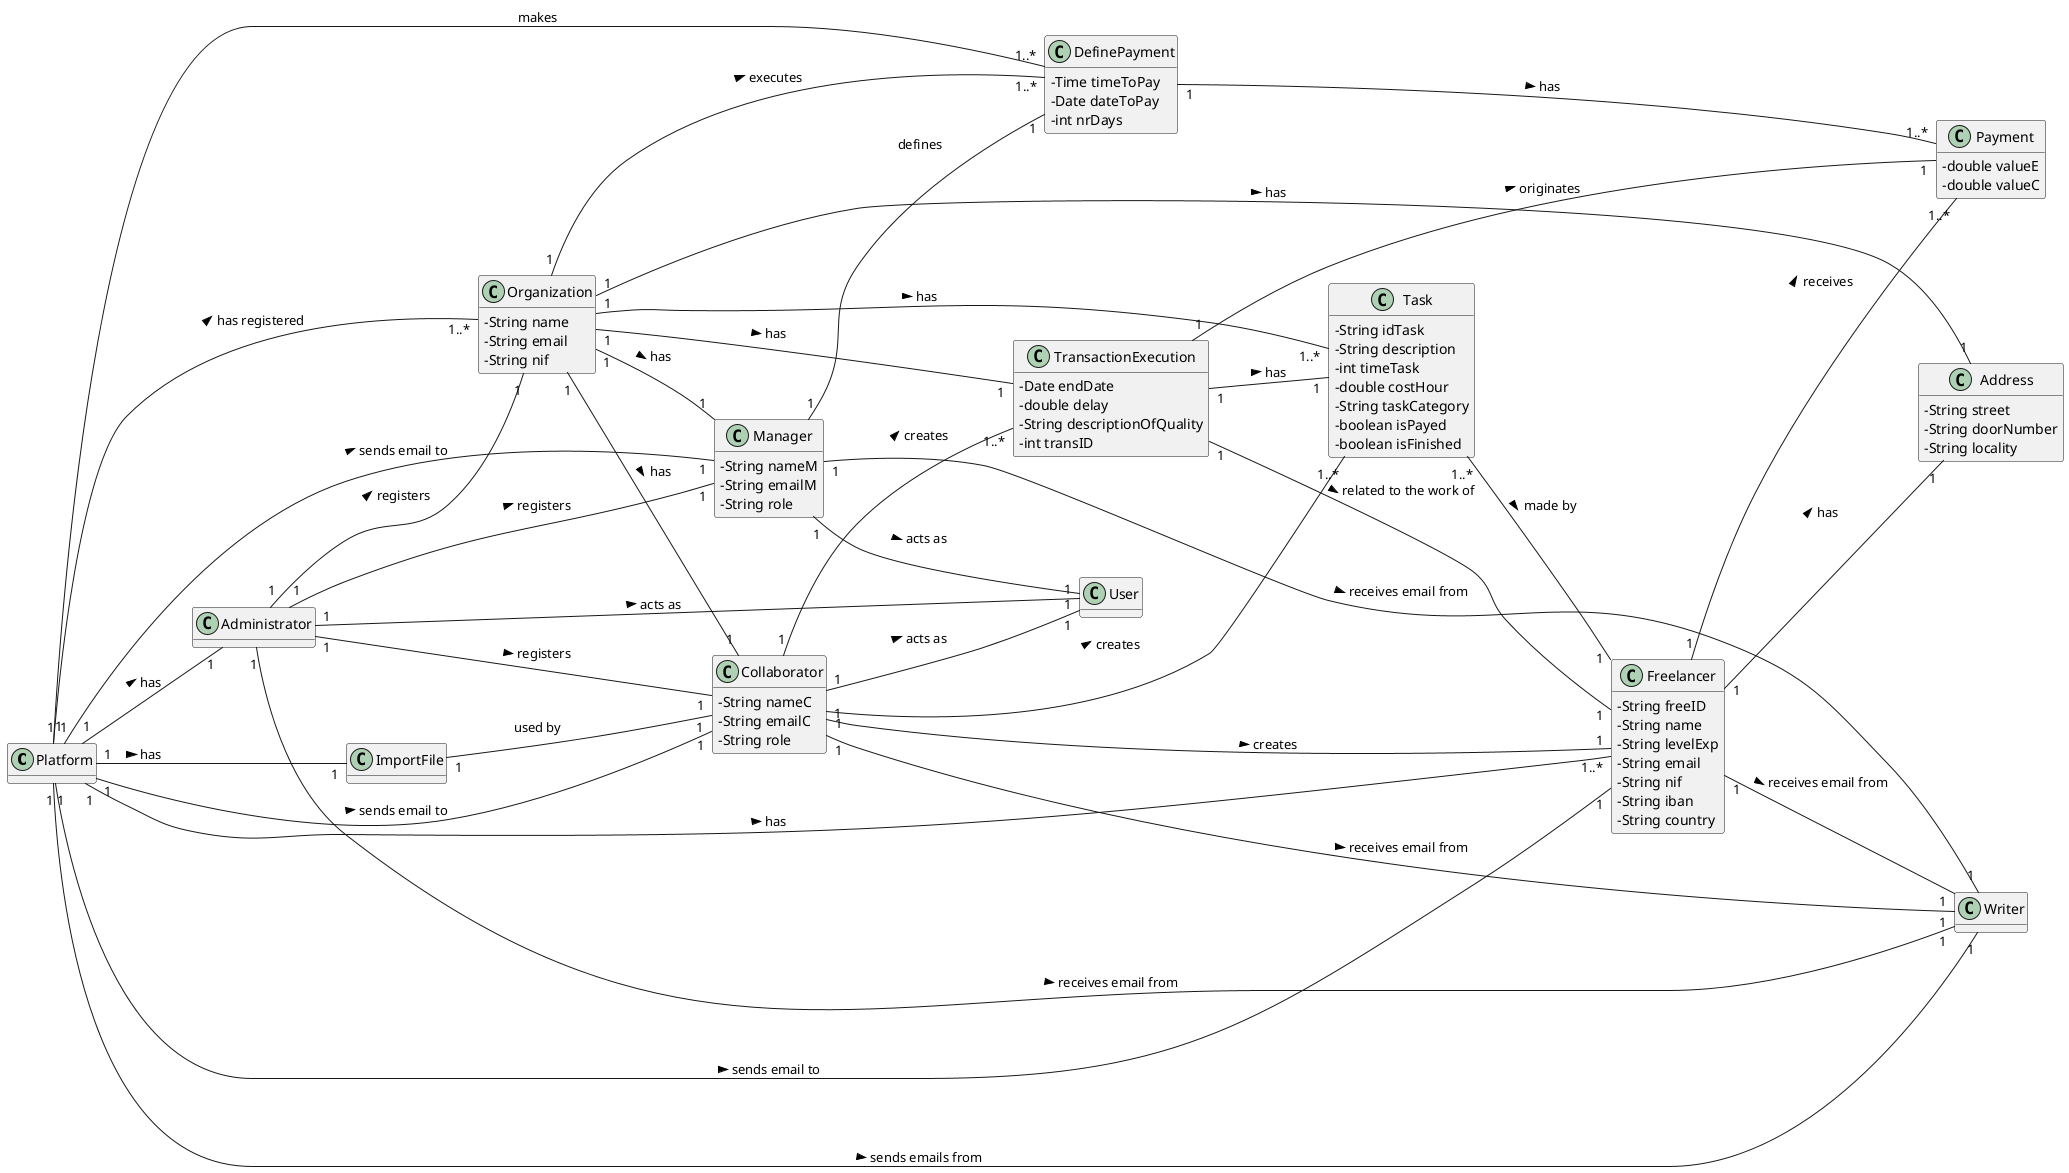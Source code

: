 @startuml
skinparam classAttributeIconSize 0
hide methods
left to right direction

class Platform{
}
class Freelancer {
  -String freeID
  -String name
  -String levelExp
  -String email
  -String nif
  -String iban
  -String country
}

class Organization {
  -String name
  -String email
  -String nif
}

class Collaborator{
  -String nameC
  -String emailC
  -String role
}

class Task {
  -String idTask
  -String description
  -int timeTask
  -double costHour
  -String taskCategory
  -boolean isPayed
  -boolean isFinished
}

class Manager {
  -String nameM
  -String emailM
  -String role
}

class User {
}

class TransactionExecution { 
  -Date endDate
  -double delay
  -String descriptionOfQuality
  -int transID
}

class Address{
  -String street
  -String doorNumber
  -String locality
}

class Administrator {
}

class Payment{
  -double valueE
  -double valueC
}

class DefinePayment{
  -Time timeToPay
  -Date dateToPay
  -int nrDays
  }

class ImportFile {
}



class Writer{
  }

Freelancer "1" -- "1..*" Payment: receives >
Freelancer "1" -- "1" Address: has >
Freelancer "1" -- "1" Writer: receives email from >

Task "1..*" -- "1" Freelancer: made by >


Platform "1" -- "1" Administrator: has >
Platform "1" -- "1..*" Organization: has registered >
Platform "1" -- "1..*" Freelancer: has >
Platform "1" -- "1" Freelancer: sends email to >
Platform "1" -- "1" Collaborator: sends email to >
Platform "1" -- "1" Manager: sends email to >
Platform "1" -- "1" Writer : sends emails from >
Platform "1" -- "1..*" DefinePayment : makes
Platform "1" -- "1" ImportFile: has > 

Organization "1" -- "1" Address: has >
Organization "1" -- "1" Manager: has >
Organization "1" -- "1" Collaborator: has >
Organization "1" -- "1..*" Task: has >
Organization "1" -- "1..*" DefinePayment: executes >
Organization "1" -- "1" TransactionExecution: has >


Manager "1" -- "1" User: acts as >
Manager "1" -- "1" Writer: receives email from >
Manager "1" -- "1" DefinePayment: defines 

Administrator "1" -- "1" Organization: registers >
Administrator "1" -- "1" User: acts as >
Administrator "1" -- "1" Collaborator: registers >
Administrator "1" -- "1" Manager: registers >
Administrator "1" -- "1" Writer: receives email from >





TransactionExecution "1" -- "1" Task : has >
TransactionExecution "1" -- "1" Freelancer: related to the work of >
TransactionExecution "1" -- "1" Payment : originates >

DefinePayment "1" -- "1..*" Payment: has >

ImportFile "1" -- "1" Collaborator: used by




Collaborator "1" -- "1" Freelancer: creates >
Collaborator "1" -- "1..*" Task: creates >
Collaborator "1" -- "1..*" TransactionExecution: creates >
Collaborator "1" -- "1" User: acts as >
Collaborator "1" -- "1" Writer: receives email from >









@enduml
